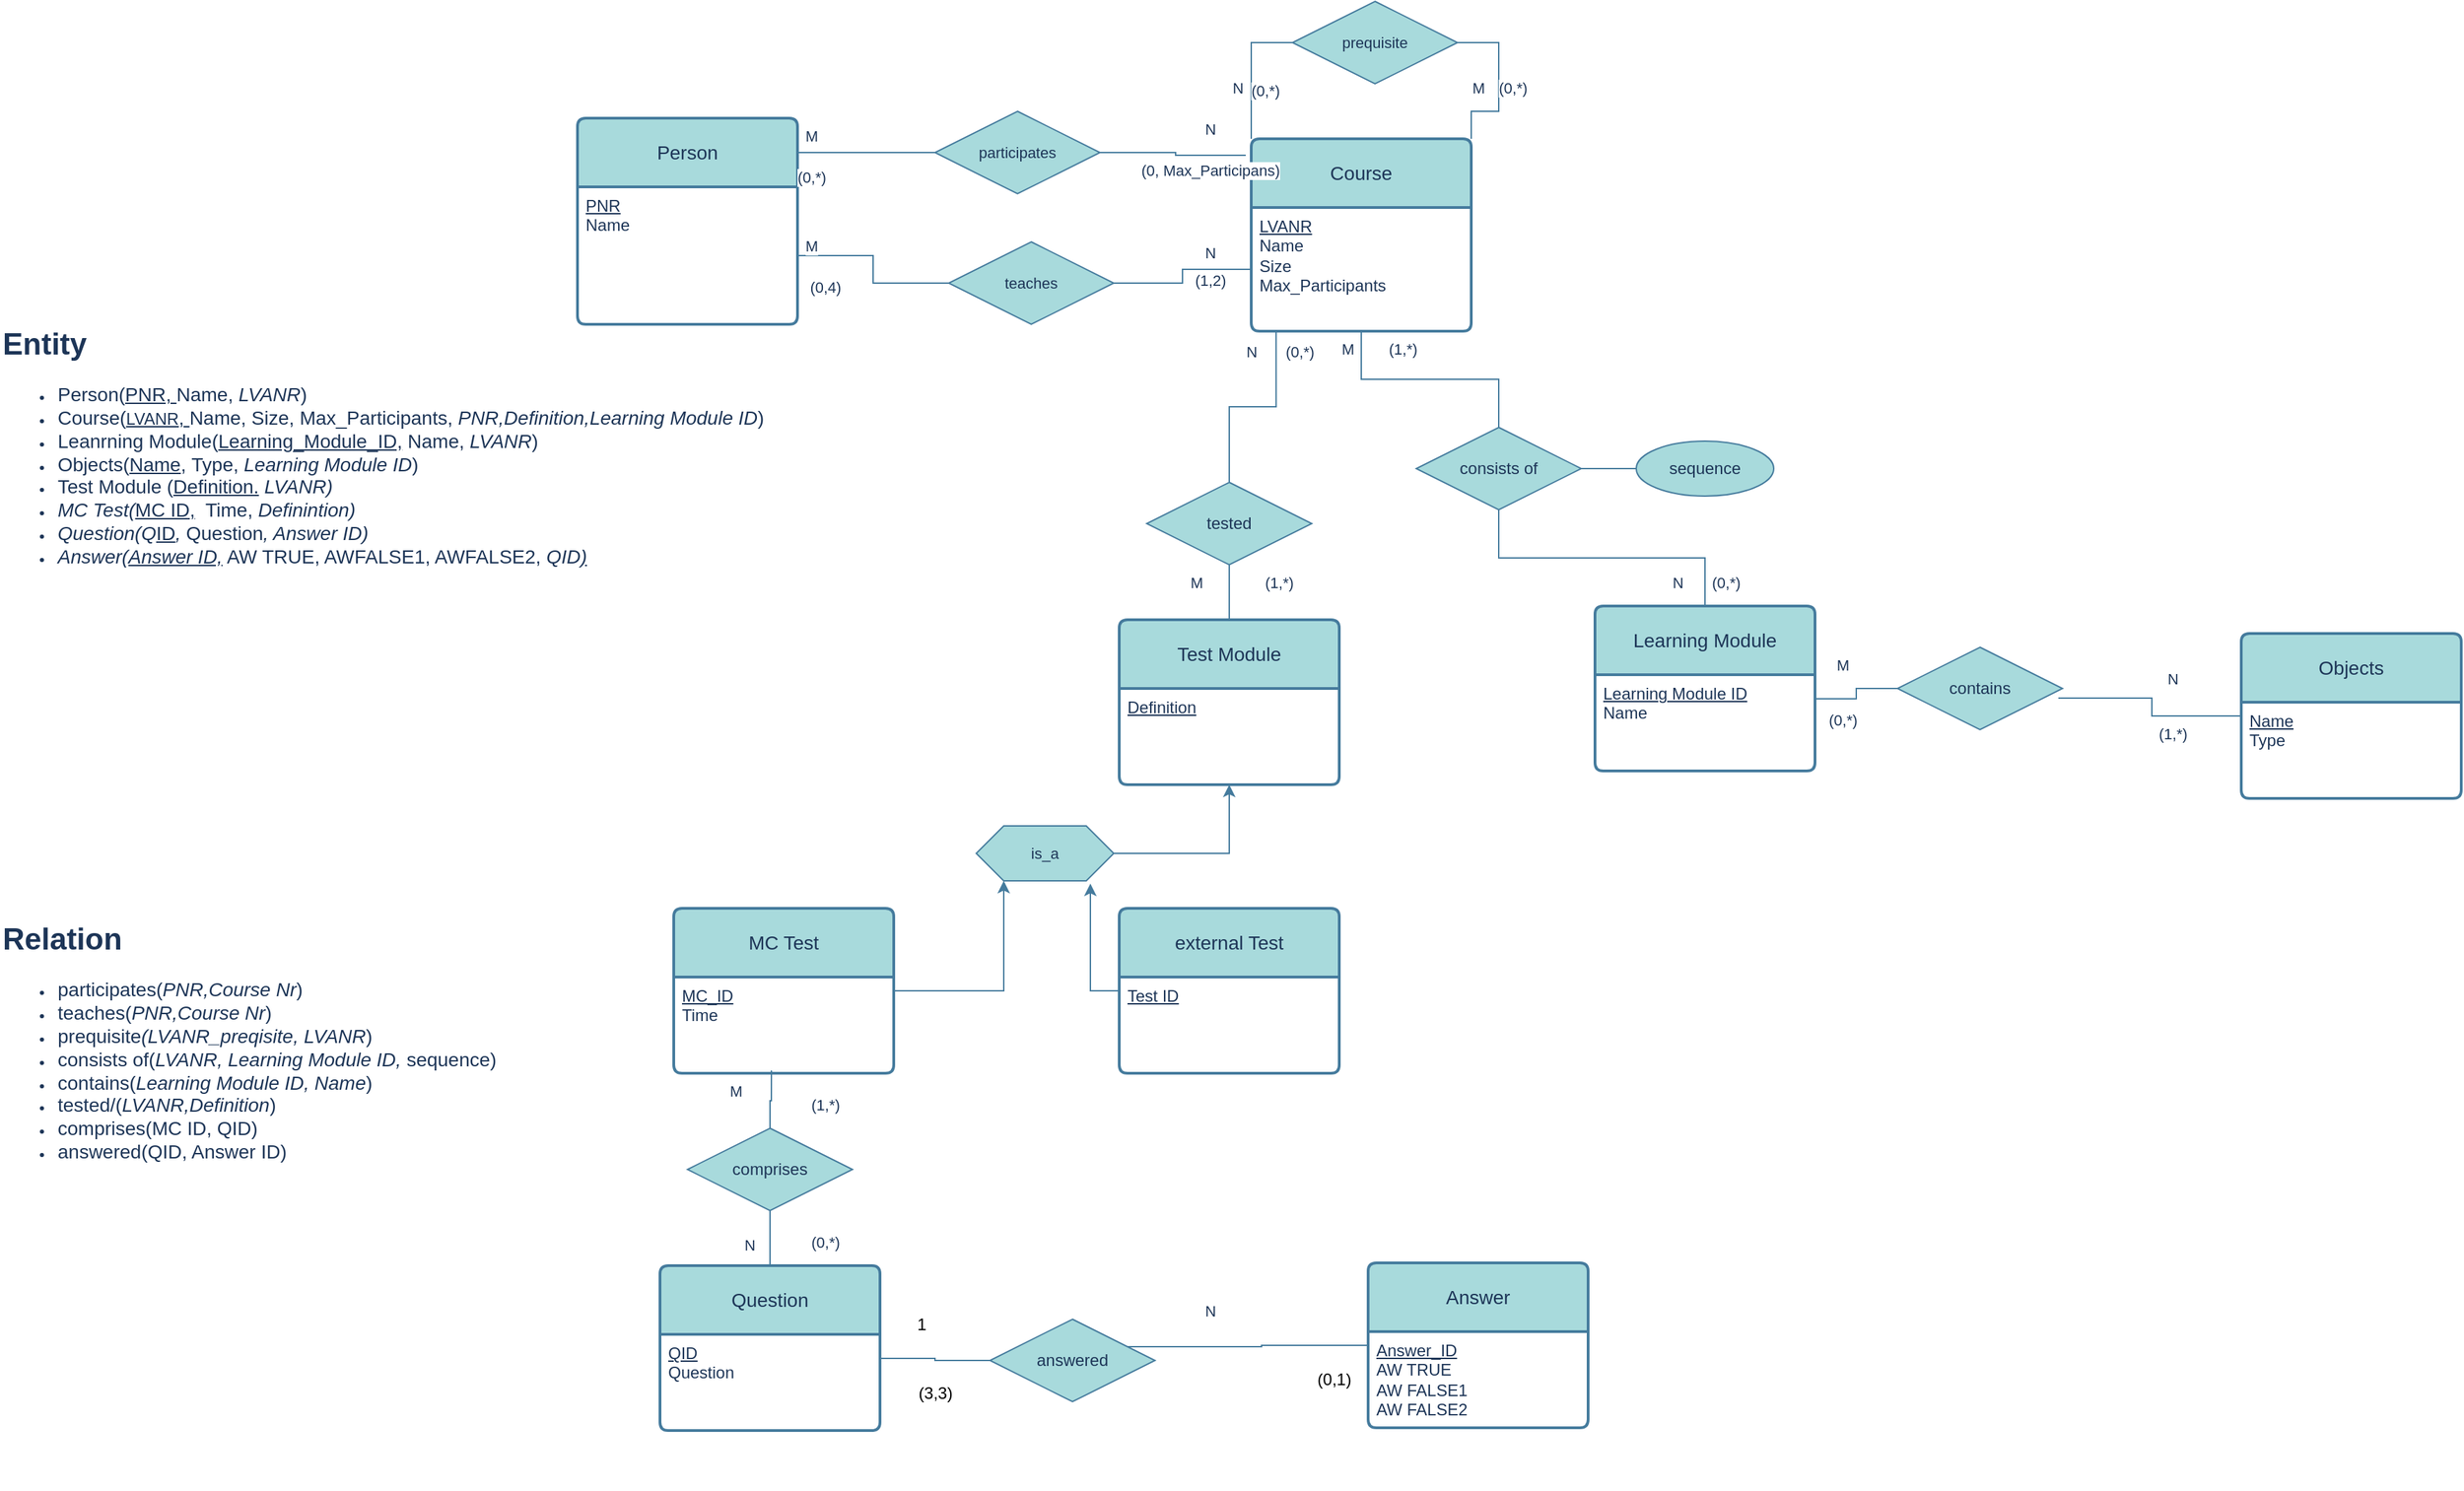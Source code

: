 <mxfile version="26.2.2">
  <diagram name="Seite-1" id="Ym3PqY9C-uvmVgFrBCGF">
    <mxGraphModel dx="1855" dy="643" grid="1" gridSize="10" guides="1" tooltips="1" connect="1" arrows="1" fold="1" page="1" pageScale="1" pageWidth="827" pageHeight="1169" math="0" shadow="0">
      <root>
        <mxCell id="0" />
        <mxCell id="1" parent="0" />
        <mxCell id="pLngcvN7gk5QqAFXUD4E-10" style="edgeStyle=orthogonalEdgeStyle;rounded=0;orthogonalLoop=1;jettySize=auto;html=1;exitX=0.5;exitY=1;exitDx=0;exitDy=0;strokeColor=#457B9D;fontColor=default;fillColor=#A8DADC;endArrow=none;startFill=0;labelBackgroundColor=none;entryX=0.5;entryY=0;entryDx=0;entryDy=0;" parent="1" source="pLngcvN7gk5QqAFXUD4E-11" target="pLngcvN7gk5QqAFXUD4E-50" edge="1">
          <mxGeometry relative="1" as="geometry">
            <mxPoint x="510" y="570" as="targetPoint" />
          </mxGeometry>
        </mxCell>
        <mxCell id="pLngcvN7gk5QqAFXUD4E-13" style="edgeStyle=orthogonalEdgeStyle;rounded=0;orthogonalLoop=1;jettySize=auto;html=1;entryX=0;entryY=0.5;entryDx=0;entryDy=0;strokeColor=#457B9D;fontColor=default;fillColor=#A8DADC;endArrow=none;startFill=0;labelBackgroundColor=none;exitX=0.975;exitY=0.617;exitDx=0;exitDy=0;exitPerimeter=0;" parent="1" source="pLngcvN7gk5QqAFXUD4E-15" target="pLngcvN7gk5QqAFXUD4E-57" edge="1">
          <mxGeometry relative="1" as="geometry">
            <mxPoint x="560" y="590" as="sourcePoint" />
            <mxPoint x="720" y="670" as="targetPoint" />
          </mxGeometry>
        </mxCell>
        <mxCell id="pLngcvN7gk5QqAFXUD4E-49" style="edgeStyle=orthogonalEdgeStyle;shape=connector;rounded=0;orthogonalLoop=1;jettySize=auto;html=1;entryX=0.5;entryY=1;entryDx=0;entryDy=0;strokeColor=#457B9D;align=center;verticalAlign=middle;fontFamily=Helvetica;fontSize=11;fontColor=default;labelBackgroundColor=none;startFill=0;endArrow=none;fillColor=#A8DADC;" parent="1" source="pLngcvN7gk5QqAFXUD4E-11" target="pLngcvN7gk5QqAFXUD4E-41" edge="1">
          <mxGeometry relative="1" as="geometry" />
        </mxCell>
        <mxCell id="pLngcvN7gk5QqAFXUD4E-11" value="consists of" style="shape=rhombus;perimeter=rhombusPerimeter;whiteSpace=wrap;html=1;align=center;strokeColor=#457B9D;fontColor=#1D3557;fillColor=#A8DADC;labelBackgroundColor=none;" parent="1" vertex="1">
          <mxGeometry x="550" y="460" width="120" height="60" as="geometry" />
        </mxCell>
        <mxCell id="pLngcvN7gk5QqAFXUD4E-32" value="" style="edgeStyle=orthogonalEdgeStyle;shape=connector;rounded=0;orthogonalLoop=1;jettySize=auto;html=1;entryX=1;entryY=0.5;entryDx=0;entryDy=0;strokeColor=#457B9D;align=center;verticalAlign=middle;fontFamily=Helvetica;fontSize=11;fontColor=default;labelBackgroundColor=none;startFill=0;endArrow=none;fillColor=#A8DADC;exitX=-0.025;exitY=0.086;exitDx=0;exitDy=0;exitPerimeter=0;" parent="1" source="pLngcvN7gk5QqAFXUD4E-40" target="pLngcvN7gk5QqAFXUD4E-31" edge="1">
          <mxGeometry relative="1" as="geometry">
            <mxPoint x="380" y="180" as="sourcePoint" />
            <mxPoint x="-10" y="320" as="targetPoint" />
          </mxGeometry>
        </mxCell>
        <mxCell id="pLngcvN7gk5QqAFXUD4E-31" value="participates" style="shape=rhombus;perimeter=rhombusPerimeter;whiteSpace=wrap;html=1;align=center;strokeColor=#457B9D;fontFamily=Helvetica;fontSize=11;fontColor=#1D3557;labelBackgroundColor=none;fillColor=#A8DADC;" parent="1" vertex="1">
          <mxGeometry x="200" y="230" width="120" height="60" as="geometry" />
        </mxCell>
        <mxCell id="pLngcvN7gk5QqAFXUD4E-37" value="&lt;h1 style=&quot;margin-top: 0px;&quot;&gt;Entity&amp;nbsp;&lt;/h1&gt;&lt;div&gt;&lt;ul&gt;&lt;li&gt;&lt;font style=&quot;font-size: 14px;&quot;&gt;Person(&lt;u&gt;PNR,&amp;nbsp;&lt;/u&gt;Name, &lt;i&gt;LVANR&lt;/i&gt;)&amp;nbsp;&lt;/font&gt;&lt;/li&gt;&lt;li&gt;&lt;font style=&quot;font-size: 14px;&quot;&gt;Course(&lt;u style=&quot;&quot;&gt;&lt;u style=&quot;font-size: 12px;&quot;&gt;LVANR&lt;/u&gt;, &lt;/u&gt;Name, Size, Max_Participants, &lt;i&gt;PNR,Definition,Learning Module ID&lt;/i&gt;)&lt;/font&gt;&lt;/li&gt;&lt;li&gt;&lt;span style=&quot;background-color: transparent; color: light-dark(rgb(29, 53, 87), rgb(176, 196, 226)); font-size: 14px;&quot;&gt;Leanrning Module(&lt;u&gt;Learning_&lt;/u&gt;&lt;/span&gt;&lt;span style=&quot;background-color: transparent; color: light-dark(rgb(29, 53, 87), rgb(176, 196, 226)); font-size: 14px;&quot;&gt;&lt;u&gt;Module_ID,&lt;/u&gt;&lt;/span&gt;&lt;span style=&quot;background-color: transparent; color: light-dark(rgb(29, 53, 87), rgb(176, 196, 226)); font-size: 14px;&quot;&gt;&amp;nbsp;&lt;/span&gt;&lt;span style=&quot;background-color: transparent; color: light-dark(rgb(29, 53, 87), rgb(176, 196, 226)); font-size: 14px;&quot;&gt;Name, &lt;i&gt;LVANR&lt;/i&gt;)&lt;/span&gt;&lt;/li&gt;&lt;li&gt;&lt;span style=&quot;font-size: 14px;&quot;&gt;Objects(&lt;u&gt;Name,&lt;/u&gt;&amp;nbsp;Type, &lt;i&gt;Learning Module ID&lt;/i&gt;)&lt;/span&gt;&lt;/li&gt;&lt;li&gt;&lt;span style=&quot;font-size: 14px;&quot;&gt;Test Module (&lt;u style=&quot;&quot;&gt;Definition.&lt;/u&gt;&amp;nbsp;&lt;i&gt;LVANR)&lt;/i&gt;&lt;/span&gt;&lt;/li&gt;&lt;li&gt;&lt;span style=&quot;font-size: 14px;&quot;&gt;&lt;i&gt;MC Test(&lt;/i&gt;&lt;u&gt;MC ID,&lt;/u&gt;&amp;nbsp; Time,&amp;nbsp;&lt;i style=&quot;&quot;&gt;Definintion)&lt;/i&gt;&lt;/span&gt;&lt;/li&gt;&lt;li&gt;&lt;span style=&quot;font-size: 14px;&quot;&gt;&lt;i style=&quot;&quot;&gt;Question(Q&lt;/i&gt;&lt;u&gt;ID&lt;/u&gt;&lt;i style=&quot;&quot;&gt;, &lt;/i&gt;Question&lt;i style=&quot;&quot;&gt;, Answer ID)&lt;/i&gt;&lt;/span&gt;&lt;/li&gt;&lt;li&gt;&lt;span style=&quot;font-size: 14px;&quot;&gt;&lt;i&gt;Answer(&lt;/i&gt;&lt;u style=&quot;font-style: italic;&quot;&gt;Answer ID,&lt;/u&gt; AW TRUE, AWFALSE1, AWFALSE2, &lt;i&gt;QID&lt;/i&gt;&lt;u style=&quot;font-style: italic;&quot;&gt;)&lt;/u&gt;&lt;/span&gt;&lt;/li&gt;&lt;/ul&gt;&lt;/div&gt;&lt;h1 style=&quot;margin-top: 0px;&quot;&gt;&lt;br&gt;&lt;/h1&gt;&lt;h1 style=&quot;margin-top: 0px;&quot;&gt;&lt;br&gt;&lt;/h1&gt;&lt;h1 style=&quot;margin-top: 0px;&quot;&gt;&lt;br&gt;&lt;/h1&gt;&lt;h1 style=&quot;margin-top: 0px;&quot;&gt;&lt;br&gt;&lt;/h1&gt;&lt;h1 style=&quot;margin-top: 0px;&quot;&gt;&lt;br&gt;&lt;/h1&gt;&lt;h1 style=&quot;margin-top: 0px;&quot;&gt;&lt;br&gt;&lt;/h1&gt;&lt;h1 style=&quot;margin-top: 0px;&quot;&gt;Relation&lt;/h1&gt;&lt;div&gt;&lt;ul&gt;&lt;li&gt;&lt;font style=&quot;font-size: 14px;&quot;&gt;participates(&lt;i&gt;PNR,Course Nr&lt;/i&gt;)&lt;/font&gt;&lt;/li&gt;&lt;li&gt;&lt;font style=&quot;font-size: 14px;&quot;&gt;teaches(&lt;i&gt;PNR,Course Nr&lt;/i&gt;)&lt;/font&gt;&lt;/li&gt;&lt;li&gt;&lt;font style=&quot;font-size: 14px;&quot;&gt;prequisite&lt;i&gt;(LVANR_preqisite, LVANR&lt;/i&gt;)&lt;/font&gt;&lt;/li&gt;&lt;li&gt;&lt;font style=&quot;font-size: 14px;&quot;&gt;consists of(&lt;i&gt;LVANR, Learning Module ID, &lt;/i&gt;sequence)&lt;/font&gt;&lt;/li&gt;&lt;li&gt;&lt;font style=&quot;font-size: 14px;&quot;&gt;contains(&lt;i&gt;Learning Module ID, Name&lt;/i&gt;)&lt;/font&gt;&lt;/li&gt;&lt;li&gt;&lt;font style=&quot;font-size: 14px;&quot;&gt;tested/(&lt;i&gt;LVANR,Definition&lt;/i&gt;)&lt;/font&gt;&lt;/li&gt;&lt;li&gt;&lt;font style=&quot;font-size: 14px;&quot;&gt;comprises(MC ID, QID)&lt;/font&gt;&lt;/li&gt;&lt;li&gt;&lt;font style=&quot;font-size: 14px;&quot;&gt;answered(QID, Answer ID)&lt;/font&gt;&lt;/li&gt;&lt;/ul&gt;&lt;/div&gt;&lt;p&gt;&lt;br&gt;&lt;/p&gt;&lt;p&gt;&lt;br&gt;&lt;/p&gt;&lt;p&gt;&lt;br&gt;&lt;/p&gt;&lt;p&gt;&lt;br&gt;&lt;/p&gt;&lt;p&gt;&lt;br&gt;&lt;/p&gt;&lt;p&gt;&lt;br&gt;&lt;/p&gt;&lt;p&gt;&lt;br&gt;&lt;/p&gt;&lt;p&gt;&lt;br&gt;&lt;/p&gt;&lt;p&gt;&lt;br&gt;&lt;/p&gt;&lt;p&gt;&amp;nbsp;&lt;/p&gt;&lt;p&gt;&lt;br&gt;&lt;/p&gt;" style="text;html=1;whiteSpace=wrap;overflow=hidden;rounded=0;fontFamily=Helvetica;fontSize=11;fontColor=#1D3557;labelBackgroundColor=none;" parent="1" vertex="1">
          <mxGeometry x="-480" y="380" width="570" height="850" as="geometry" />
        </mxCell>
        <mxCell id="pLngcvN7gk5QqAFXUD4E-45" style="edgeStyle=orthogonalEdgeStyle;rounded=0;orthogonalLoop=1;jettySize=auto;html=1;exitX=1;exitY=0;exitDx=0;exitDy=0;entryX=1;entryY=0.5;entryDx=0;entryDy=0;strokeColor=#457B9D;fontColor=default;fillColor=#A8DADC;endArrow=none;startFill=0;labelBackgroundColor=none;" parent="1" source="pLngcvN7gk5QqAFXUD4E-40" target="pLngcvN7gk5QqAFXUD4E-44" edge="1">
          <mxGeometry relative="1" as="geometry">
            <mxPoint x="580" y="190" as="targetPoint" />
          </mxGeometry>
        </mxCell>
        <mxCell id="pLngcvN7gk5QqAFXUD4E-46" style="edgeStyle=orthogonalEdgeStyle;shape=connector;rounded=0;orthogonalLoop=1;jettySize=auto;html=1;exitX=0;exitY=0;exitDx=0;exitDy=0;entryX=0;entryY=0.5;entryDx=0;entryDy=0;strokeColor=#457B9D;align=center;verticalAlign=middle;fontFamily=Helvetica;fontSize=11;fontColor=default;labelBackgroundColor=none;startFill=0;endArrow=none;fillColor=#A8DADC;" parent="1" source="pLngcvN7gk5QqAFXUD4E-40" target="pLngcvN7gk5QqAFXUD4E-44" edge="1">
          <mxGeometry relative="1" as="geometry">
            <mxPoint x="460" y="190" as="targetPoint" />
          </mxGeometry>
        </mxCell>
        <mxCell id="pLngcvN7gk5QqAFXUD4E-40" value="Course" style="swimlane;childLayout=stackLayout;horizontal=1;startSize=50;horizontalStack=0;rounded=1;fontSize=14;fontStyle=0;strokeWidth=2;resizeParent=0;resizeLast=1;shadow=0;dashed=0;align=center;arcSize=4;whiteSpace=wrap;html=1;strokeColor=#457B9D;fontColor=#1D3557;fillColor=#A8DADC;labelBackgroundColor=none;" parent="1" vertex="1">
          <mxGeometry x="430" y="250" width="160" height="140" as="geometry" />
        </mxCell>
        <mxCell id="pLngcvN7gk5QqAFXUD4E-41" value="&lt;div&gt;&lt;u&gt;LVANR&lt;/u&gt;&lt;/div&gt;&lt;div&gt;Name&lt;/div&gt;&lt;div&gt;Size&lt;/div&gt;&lt;div&gt;Max_Participants&lt;/div&gt;&lt;div&gt;&lt;u&gt;&lt;br&gt;&lt;/u&gt;&lt;/div&gt;" style="align=left;strokeColor=none;fillColor=none;spacingLeft=4;spacingRight=4;fontSize=12;verticalAlign=top;resizable=0;rotatable=0;part=1;html=1;whiteSpace=wrap;fontColor=#1D3557;labelBackgroundColor=none;" parent="pLngcvN7gk5QqAFXUD4E-40" vertex="1">
          <mxGeometry y="50" width="160" height="90" as="geometry" />
        </mxCell>
        <mxCell id="pLngcvN7gk5QqAFXUD4E-44" value="prequisite" style="shape=rhombus;perimeter=rhombusPerimeter;whiteSpace=wrap;html=1;align=center;strokeColor=#457B9D;fontFamily=Helvetica;fontSize=11;fontColor=#1D3557;labelBackgroundColor=none;fillColor=#A8DADC;" parent="1" vertex="1">
          <mxGeometry x="460" y="150" width="120" height="60" as="geometry" />
        </mxCell>
        <mxCell id="pLngcvN7gk5QqAFXUD4E-50" value="Learning Module" style="swimlane;childLayout=stackLayout;horizontal=1;startSize=50;horizontalStack=0;rounded=1;fontSize=14;fontStyle=0;strokeWidth=2;resizeParent=0;resizeLast=1;shadow=0;dashed=0;align=center;arcSize=4;whiteSpace=wrap;html=1;strokeColor=#457B9D;fontColor=#1D3557;fillColor=#A8DADC;labelBackgroundColor=none;" parent="1" vertex="1">
          <mxGeometry x="680" y="590" width="160" height="120" as="geometry" />
        </mxCell>
        <mxCell id="pLngcvN7gk5QqAFXUD4E-51" value="&lt;div&gt;&lt;u&gt;Learning Module ID&lt;/u&gt;&lt;/div&gt;&lt;div&gt;Name&lt;/div&gt;" style="align=left;strokeColor=none;fillColor=none;spacingLeft=4;spacingRight=4;fontSize=12;verticalAlign=top;resizable=0;rotatable=0;part=1;html=1;whiteSpace=wrap;fontColor=#1D3557;labelBackgroundColor=none;" parent="pLngcvN7gk5QqAFXUD4E-50" vertex="1">
          <mxGeometry y="50" width="160" height="70" as="geometry" />
        </mxCell>
        <mxCell id="pLngcvN7gk5QqAFXUD4E-57" value="Objects" style="swimlane;childLayout=stackLayout;horizontal=1;startSize=50;horizontalStack=0;rounded=1;fontSize=14;fontStyle=0;strokeWidth=2;resizeParent=0;resizeLast=1;shadow=0;dashed=0;align=center;arcSize=4;whiteSpace=wrap;html=1;strokeColor=#457B9D;fontColor=#1D3557;fillColor=#A8DADC;labelBackgroundColor=none;" parent="1" vertex="1">
          <mxGeometry x="1150" y="610" width="160" height="120" as="geometry" />
        </mxCell>
        <mxCell id="pLngcvN7gk5QqAFXUD4E-58" value="&lt;u&gt;Name&lt;/u&gt;&lt;div&gt;Type&lt;/div&gt;" style="align=left;strokeColor=none;fillColor=none;spacingLeft=4;spacingRight=4;fontSize=12;verticalAlign=top;resizable=0;rotatable=0;part=1;html=1;whiteSpace=wrap;fontColor=#1D3557;labelBackgroundColor=none;" parent="pLngcvN7gk5QqAFXUD4E-57" vertex="1">
          <mxGeometry y="50" width="160" height="70" as="geometry" />
        </mxCell>
        <mxCell id="pLngcvN7gk5QqAFXUD4E-59" value="Person" style="swimlane;childLayout=stackLayout;horizontal=1;startSize=50;horizontalStack=0;rounded=1;fontSize=14;fontStyle=0;strokeWidth=2;resizeParent=0;resizeLast=1;shadow=0;dashed=0;align=center;arcSize=4;whiteSpace=wrap;html=1;strokeColor=#457B9D;fontColor=#1D3557;fillColor=#A8DADC;labelBackgroundColor=none;" parent="1" vertex="1">
          <mxGeometry x="-60" y="235" width="160" height="150" as="geometry" />
        </mxCell>
        <mxCell id="pLngcvN7gk5QqAFXUD4E-60" value="&lt;div&gt;&lt;u&gt;PNR&lt;/u&gt;&lt;/div&gt;&lt;div&gt;Name&lt;/div&gt;&lt;div&gt;&lt;br&gt;&lt;/div&gt;" style="align=left;strokeColor=none;fillColor=none;spacingLeft=4;spacingRight=4;fontSize=12;verticalAlign=top;resizable=0;rotatable=0;part=1;html=1;whiteSpace=wrap;fontColor=#1D3557;labelBackgroundColor=none;" parent="pLngcvN7gk5QqAFXUD4E-59" vertex="1">
          <mxGeometry y="50" width="160" height="100" as="geometry" />
        </mxCell>
        <mxCell id="pLngcvN7gk5QqAFXUD4E-61" value="Test Module" style="swimlane;childLayout=stackLayout;horizontal=1;startSize=50;horizontalStack=0;rounded=1;fontSize=14;fontStyle=0;strokeWidth=2;resizeParent=0;resizeLast=1;shadow=0;dashed=0;align=center;arcSize=4;whiteSpace=wrap;html=1;strokeColor=#457B9D;fontColor=#1D3557;fillColor=#A8DADC;labelBackgroundColor=none;" parent="1" vertex="1">
          <mxGeometry x="334" y="600" width="160" height="120" as="geometry" />
        </mxCell>
        <mxCell id="pLngcvN7gk5QqAFXUD4E-62" value="&lt;u&gt;Definition&lt;/u&gt;&lt;div&gt;&lt;u&gt;&lt;br&gt;&lt;/u&gt;&lt;/div&gt;" style="align=left;strokeColor=none;fillColor=none;spacingLeft=4;spacingRight=4;fontSize=12;verticalAlign=top;resizable=0;rotatable=0;part=1;html=1;whiteSpace=wrap;fontColor=#1D3557;labelBackgroundColor=none;" parent="pLngcvN7gk5QqAFXUD4E-61" vertex="1">
          <mxGeometry y="50" width="160" height="70" as="geometry" />
        </mxCell>
        <mxCell id="pLngcvN7gk5QqAFXUD4E-65" value="" style="edgeStyle=orthogonalEdgeStyle;shape=connector;rounded=0;orthogonalLoop=1;jettySize=auto;html=1;exitX=0.113;exitY=0.989;exitDx=0;exitDy=0;entryX=0.5;entryY=0;entryDx=0;entryDy=0;strokeColor=#457B9D;align=center;verticalAlign=middle;fontFamily=Helvetica;fontSize=11;fontColor=default;labelBackgroundColor=none;startFill=0;endArrow=none;fillColor=#A8DADC;exitPerimeter=0;" parent="1" source="pLngcvN7gk5QqAFXUD4E-41" target="pLngcvN7gk5QqAFXUD4E-64" edge="1">
          <mxGeometry relative="1" as="geometry">
            <mxPoint x="470" y="390" as="sourcePoint" />
            <mxPoint x="414" y="590" as="targetPoint" />
          </mxGeometry>
        </mxCell>
        <mxCell id="lkilGb8h1XhWtgKXXiLa-61" style="edgeStyle=orthogonalEdgeStyle;shape=connector;rounded=0;orthogonalLoop=1;jettySize=auto;html=1;exitX=0.5;exitY=1;exitDx=0;exitDy=0;entryX=0.5;entryY=0;entryDx=0;entryDy=0;strokeColor=#457B9D;align=center;verticalAlign=middle;fontFamily=Helvetica;fontSize=11;fontColor=#1D3557;labelBackgroundColor=default;startFill=0;endArrow=none;fillColor=#A8DADC;" parent="1" source="pLngcvN7gk5QqAFXUD4E-64" target="pLngcvN7gk5QqAFXUD4E-61" edge="1">
          <mxGeometry relative="1" as="geometry" />
        </mxCell>
        <mxCell id="pLngcvN7gk5QqAFXUD4E-64" value="tested" style="shape=rhombus;perimeter=rhombusPerimeter;whiteSpace=wrap;html=1;align=center;strokeColor=#457B9D;fontColor=#1D3557;fillColor=#A8DADC;labelBackgroundColor=none;" parent="1" vertex="1">
          <mxGeometry x="354" y="500" width="120" height="60" as="geometry" />
        </mxCell>
        <mxCell id="pLngcvN7gk5QqAFXUD4E-66" value="MC Test" style="swimlane;childLayout=stackLayout;horizontal=1;startSize=50;horizontalStack=0;rounded=1;fontSize=14;fontStyle=0;strokeWidth=2;resizeParent=0;resizeLast=1;shadow=0;dashed=0;align=center;arcSize=4;whiteSpace=wrap;html=1;strokeColor=#457B9D;fontColor=#1D3557;fillColor=#A8DADC;labelBackgroundColor=none;" parent="1" vertex="1">
          <mxGeometry x="10" y="810" width="160" height="120" as="geometry" />
        </mxCell>
        <mxCell id="pLngcvN7gk5QqAFXUD4E-67" value="&lt;div&gt;&lt;u&gt;MC_ID&lt;/u&gt;&lt;/div&gt;&lt;div&gt;Time&lt;/div&gt;" style="align=left;strokeColor=none;fillColor=none;spacingLeft=4;spacingRight=4;fontSize=12;verticalAlign=top;resizable=0;rotatable=0;part=1;html=1;whiteSpace=wrap;fontColor=#1D3557;labelBackgroundColor=none;" parent="pLngcvN7gk5QqAFXUD4E-66" vertex="1">
          <mxGeometry y="50" width="160" height="70" as="geometry" />
        </mxCell>
        <mxCell id="pLngcvN7gk5QqAFXUD4E-73" style="edgeStyle=orthogonalEdgeStyle;shape=connector;rounded=0;orthogonalLoop=1;jettySize=auto;html=1;entryX=0.83;entryY=1.05;entryDx=0;entryDy=0;strokeColor=#457B9D;align=center;verticalAlign=middle;fontFamily=Helvetica;fontSize=11;fontColor=default;labelBackgroundColor=none;startFill=0;endArrow=classic;fillColor=#A8DADC;endFill=1;entryPerimeter=0;exitX=0;exitY=0.5;exitDx=0;exitDy=0;" parent="1" source="pLngcvN7gk5QqAFXUD4E-68" target="pLngcvN7gk5QqAFXUD4E-72" edge="1">
          <mxGeometry relative="1" as="geometry">
            <mxPoint x="445" y="1115" as="targetPoint" />
          </mxGeometry>
        </mxCell>
        <mxCell id="pLngcvN7gk5QqAFXUD4E-68" value="external Test" style="swimlane;childLayout=stackLayout;horizontal=1;startSize=50;horizontalStack=0;rounded=1;fontSize=14;fontStyle=0;strokeWidth=2;resizeParent=0;resizeLast=1;shadow=0;dashed=0;align=center;arcSize=4;whiteSpace=wrap;html=1;strokeColor=#457B9D;fontColor=#1D3557;fillColor=#A8DADC;labelBackgroundColor=none;" parent="1" vertex="1">
          <mxGeometry x="334" y="810" width="160" height="120" as="geometry" />
        </mxCell>
        <mxCell id="pLngcvN7gk5QqAFXUD4E-69" value="&lt;div&gt;&lt;u&gt;Test ID&lt;/u&gt;&lt;/div&gt;" style="align=left;strokeColor=none;fillColor=none;spacingLeft=4;spacingRight=4;fontSize=12;verticalAlign=top;resizable=0;rotatable=0;part=1;html=1;whiteSpace=wrap;fontColor=#1D3557;labelBackgroundColor=none;" parent="pLngcvN7gk5QqAFXUD4E-68" vertex="1">
          <mxGeometry y="50" width="160" height="70" as="geometry" />
        </mxCell>
        <mxCell id="pLngcvN7gk5QqAFXUD4E-71" value="" style="edgeStyle=orthogonalEdgeStyle;shape=connector;rounded=0;orthogonalLoop=1;jettySize=auto;html=1;entryX=0.2;entryY=1;entryDx=0;entryDy=0;strokeColor=#457B9D;align=center;verticalAlign=middle;fontFamily=Helvetica;fontSize=11;fontColor=default;labelBackgroundColor=none;startFill=0;endArrow=classic;fillColor=#A8DADC;entryPerimeter=0;endFill=1;" parent="1" source="pLngcvN7gk5QqAFXUD4E-66" target="pLngcvN7gk5QqAFXUD4E-72" edge="1">
          <mxGeometry relative="1" as="geometry">
            <mxPoint x="300" y="1150" as="sourcePoint" />
            <mxPoint x="425.56" y="1116.12" as="targetPoint" />
          </mxGeometry>
        </mxCell>
        <mxCell id="lkilGb8h1XhWtgKXXiLa-6" value="" style="edgeStyle=orthogonalEdgeStyle;shape=connector;rounded=0;orthogonalLoop=1;jettySize=auto;html=1;strokeColor=#457B9D;align=center;verticalAlign=middle;fontFamily=Helvetica;fontSize=11;fontColor=#1D3557;labelBackgroundColor=default;startFill=0;endArrow=classic;fillColor=#A8DADC;endFill=1;entryX=0.5;entryY=1;entryDx=0;entryDy=0;" parent="1" source="pLngcvN7gk5QqAFXUD4E-72" target="pLngcvN7gk5QqAFXUD4E-62" edge="1">
          <mxGeometry relative="1" as="geometry">
            <mxPoint x="334" y="887.5" as="targetPoint" />
          </mxGeometry>
        </mxCell>
        <mxCell id="pLngcvN7gk5QqAFXUD4E-72" value="is_a" style="shape=hexagon;perimeter=hexagonPerimeter2;whiteSpace=wrap;html=1;fixedSize=1;strokeColor=#457B9D;fontFamily=Helvetica;fontSize=11;fontColor=#1D3557;labelBackgroundColor=none;fillColor=#A8DADC;" parent="1" vertex="1">
          <mxGeometry x="230" y="750" width="100" height="40" as="geometry" />
        </mxCell>
        <mxCell id="lkilGb8h1XhWtgKXXiLa-2" style="edgeStyle=orthogonalEdgeStyle;rounded=0;orthogonalLoop=1;jettySize=auto;html=1;entryX=1;entryY=0.5;entryDx=0;entryDy=0;endArrow=none;startFill=0;labelBackgroundColor=none;strokeColor=#457B9D;fontColor=default;" parent="1" source="lkilGb8h1XhWtgKXXiLa-1" target="pLngcvN7gk5QqAFXUD4E-11" edge="1">
          <mxGeometry relative="1" as="geometry" />
        </mxCell>
        <mxCell id="lkilGb8h1XhWtgKXXiLa-1" value="sequence" style="ellipse;whiteSpace=wrap;html=1;align=center;labelBackgroundColor=none;fillColor=#A8DADC;strokeColor=#457B9D;fontColor=#1D3557;" parent="1" vertex="1">
          <mxGeometry x="710" y="470" width="100" height="40" as="geometry" />
        </mxCell>
        <mxCell id="lkilGb8h1XhWtgKXXiLa-3" value="" style="edgeStyle=orthogonalEdgeStyle;rounded=0;orthogonalLoop=1;jettySize=auto;html=1;entryX=0;entryY=0.5;entryDx=0;entryDy=0;strokeColor=#457B9D;fontColor=default;fillColor=#A8DADC;endArrow=none;startFill=0;labelBackgroundColor=none;exitX=1;exitY=0.25;exitDx=0;exitDy=0;" parent="1" source="pLngcvN7gk5QqAFXUD4E-51" target="pLngcvN7gk5QqAFXUD4E-15" edge="1">
          <mxGeometry relative="1" as="geometry">
            <mxPoint x="840" y="658" as="sourcePoint" />
            <mxPoint x="1070" y="650" as="targetPoint" />
          </mxGeometry>
        </mxCell>
        <mxCell id="pLngcvN7gk5QqAFXUD4E-15" value="contains" style="shape=rhombus;perimeter=rhombusPerimeter;whiteSpace=wrap;html=1;align=center;strokeColor=#457B9D;fontColor=#1D3557;fillColor=#A8DADC;labelBackgroundColor=none;" parent="1" vertex="1">
          <mxGeometry x="900" y="620" width="120" height="60" as="geometry" />
        </mxCell>
        <mxCell id="lkilGb8h1XhWtgKXXiLa-7" value="Question" style="swimlane;childLayout=stackLayout;horizontal=1;startSize=50;horizontalStack=0;rounded=1;fontSize=14;fontStyle=0;strokeWidth=2;resizeParent=0;resizeLast=1;shadow=0;dashed=0;align=center;arcSize=4;whiteSpace=wrap;html=1;strokeColor=#457B9D;fontColor=#1D3557;fillColor=#A8DADC;labelBackgroundColor=none;" parent="1" vertex="1">
          <mxGeometry y="1070" width="160" height="120" as="geometry" />
        </mxCell>
        <mxCell id="lkilGb8h1XhWtgKXXiLa-8" value="&lt;div&gt;&lt;span style=&quot;background-color: transparent; color: light-dark(rgb(29, 53, 87), rgb(176, 196, 226));&quot;&gt;&lt;u&gt;QID&lt;/u&gt;&lt;/span&gt;&lt;/div&gt;&lt;div&gt;&lt;span style=&quot;background-color: transparent; color: light-dark(rgb(29, 53, 87), rgb(176, 196, 226));&quot;&gt;Question&lt;/span&gt;&lt;/div&gt;" style="align=left;strokeColor=none;fillColor=none;spacingLeft=4;spacingRight=4;fontSize=12;verticalAlign=top;resizable=0;rotatable=0;part=1;html=1;whiteSpace=wrap;fontColor=#1D3557;labelBackgroundColor=none;" parent="lkilGb8h1XhWtgKXXiLa-7" vertex="1">
          <mxGeometry y="50" width="160" height="70" as="geometry" />
        </mxCell>
        <mxCell id="lkilGb8h1XhWtgKXXiLa-27" value="" style="edgeStyle=orthogonalEdgeStyle;shape=connector;rounded=0;orthogonalLoop=1;jettySize=auto;html=1;strokeColor=#457B9D;align=center;verticalAlign=middle;fontFamily=Helvetica;fontSize=11;fontColor=#1D3557;labelBackgroundColor=default;startFill=0;endArrow=none;fillColor=#A8DADC;" parent="1" source="lkilGb8h1XhWtgKXXiLa-26" target="pLngcvN7gk5QqAFXUD4E-41" edge="1">
          <mxGeometry relative="1" as="geometry" />
        </mxCell>
        <mxCell id="lkilGb8h1XhWtgKXXiLa-35" style="edgeStyle=orthogonalEdgeStyle;shape=connector;rounded=0;orthogonalLoop=1;jettySize=auto;html=1;exitX=0;exitY=0.5;exitDx=0;exitDy=0;entryX=1;entryY=0.5;entryDx=0;entryDy=0;strokeColor=#457B9D;align=center;verticalAlign=middle;fontFamily=Helvetica;fontSize=11;fontColor=#1D3557;labelBackgroundColor=default;startFill=0;endArrow=none;fillColor=#A8DADC;" parent="1" source="lkilGb8h1XhWtgKXXiLa-26" target="pLngcvN7gk5QqAFXUD4E-60" edge="1">
          <mxGeometry relative="1" as="geometry">
            <mxPoint x="120" y="405" as="targetPoint" />
          </mxGeometry>
        </mxCell>
        <mxCell id="lkilGb8h1XhWtgKXXiLa-26" value="teaches" style="shape=rhombus;perimeter=rhombusPerimeter;whiteSpace=wrap;html=1;align=center;strokeColor=#457B9D;fontFamily=Helvetica;fontSize=11;fontColor=#1D3557;labelBackgroundColor=none;fillColor=#A8DADC;" parent="1" vertex="1">
          <mxGeometry x="210" y="325" width="120" height="60" as="geometry" />
        </mxCell>
        <mxCell id="lkilGb8h1XhWtgKXXiLa-30" value="" style="edgeStyle=orthogonalEdgeStyle;shape=connector;rounded=0;orthogonalLoop=1;jettySize=auto;html=1;exitX=0;exitY=0.5;exitDx=0;exitDy=0;entryX=1;entryY=0;entryDx=0;entryDy=0;strokeColor=#457B9D;align=center;verticalAlign=middle;fontFamily=Helvetica;fontSize=11;fontColor=default;labelBackgroundColor=none;startFill=0;endArrow=none;fillColor=#A8DADC;" parent="1" source="pLngcvN7gk5QqAFXUD4E-31" target="pLngcvN7gk5QqAFXUD4E-60" edge="1">
          <mxGeometry relative="1" as="geometry">
            <mxPoint x="110" y="157.5" as="targetPoint" />
            <mxPoint x="210" y="260" as="sourcePoint" />
          </mxGeometry>
        </mxCell>
        <mxCell id="lkilGb8h1XhWtgKXXiLa-36" style="edgeStyle=orthogonalEdgeStyle;shape=connector;rounded=0;orthogonalLoop=1;jettySize=auto;html=1;entryX=0.444;entryY=0.971;entryDx=0;entryDy=0;entryPerimeter=0;strokeColor=#457B9D;align=center;verticalAlign=middle;fontFamily=Helvetica;fontSize=11;fontColor=#1D3557;labelBackgroundColor=default;startFill=0;endArrow=none;fillColor=#A8DADC;" parent="1" source="lkilGb8h1XhWtgKXXiLa-37" target="pLngcvN7gk5QqAFXUD4E-67" edge="1">
          <mxGeometry relative="1" as="geometry" />
        </mxCell>
        <mxCell id="lkilGb8h1XhWtgKXXiLa-38" value="" style="edgeStyle=orthogonalEdgeStyle;shape=connector;rounded=0;orthogonalLoop=1;jettySize=auto;html=1;entryX=0.5;entryY=1;entryDx=0;entryDy=0;strokeColor=#457B9D;align=center;verticalAlign=middle;fontFamily=Helvetica;fontSize=11;fontColor=#1D3557;labelBackgroundColor=default;startFill=0;endArrow=none;fillColor=#A8DADC;" parent="1" source="lkilGb8h1XhWtgKXXiLa-7" target="lkilGb8h1XhWtgKXXiLa-37" edge="1">
          <mxGeometry relative="1" as="geometry">
            <mxPoint x="80" y="1070" as="sourcePoint" />
            <mxPoint x="81" y="928" as="targetPoint" />
          </mxGeometry>
        </mxCell>
        <mxCell id="lkilGb8h1XhWtgKXXiLa-37" value="comprises" style="shape=rhombus;perimeter=rhombusPerimeter;whiteSpace=wrap;html=1;align=center;strokeColor=#457B9D;fontColor=#1D3557;fillColor=#A8DADC;labelBackgroundColor=none;" parent="1" vertex="1">
          <mxGeometry x="20" y="970" width="120" height="60" as="geometry" />
        </mxCell>
        <mxCell id="lkilGb8h1XhWtgKXXiLa-39" value="N" style="text;html=1;align=center;verticalAlign=middle;resizable=0;points=[];autosize=1;strokeColor=none;fillColor=none;fontFamily=Helvetica;fontSize=11;fontColor=#1D3557;labelBackgroundColor=default;" parent="1" vertex="1">
          <mxGeometry x="385" y="228" width="30" height="30" as="geometry" />
        </mxCell>
        <mxCell id="lkilGb8h1XhWtgKXXiLa-40" value="M" style="text;html=1;align=center;verticalAlign=middle;resizable=0;points=[];autosize=1;strokeColor=none;fillColor=none;fontFamily=Helvetica;fontSize=11;fontColor=#1D3557;labelBackgroundColor=default;" parent="1" vertex="1">
          <mxGeometry x="95" y="233" width="30" height="30" as="geometry" />
        </mxCell>
        <mxCell id="lkilGb8h1XhWtgKXXiLa-41" value="(0,*)" style="text;html=1;align=center;verticalAlign=middle;resizable=0;points=[];autosize=1;strokeColor=none;fillColor=none;fontFamily=Helvetica;fontSize=11;fontColor=#1D3557;labelBackgroundColor=default;" parent="1" vertex="1">
          <mxGeometry x="90" y="263" width="40" height="30" as="geometry" />
        </mxCell>
        <mxCell id="lkilGb8h1XhWtgKXXiLa-42" value="(0, Max_Participans)" style="text;html=1;align=center;verticalAlign=middle;resizable=0;points=[];autosize=1;strokeColor=none;fillColor=none;fontFamily=Helvetica;fontSize=11;fontColor=#1D3557;labelBackgroundColor=default;" parent="1" vertex="1">
          <mxGeometry x="340" y="258" width="120" height="30" as="geometry" />
        </mxCell>
        <mxCell id="lkilGb8h1XhWtgKXXiLa-43" value="N" style="text;html=1;align=center;verticalAlign=middle;resizable=0;points=[];autosize=1;strokeColor=none;fillColor=none;fontFamily=Helvetica;fontSize=11;fontColor=#1D3557;labelBackgroundColor=default;" parent="1" vertex="1">
          <mxGeometry x="385" y="318" width="30" height="30" as="geometry" />
        </mxCell>
        <mxCell id="lkilGb8h1XhWtgKXXiLa-44" value="M" style="text;html=1;align=center;verticalAlign=middle;resizable=0;points=[];autosize=1;strokeColor=none;fillColor=none;fontFamily=Helvetica;fontSize=11;fontColor=#1D3557;labelBackgroundColor=default;" parent="1" vertex="1">
          <mxGeometry x="95" y="313" width="30" height="30" as="geometry" />
        </mxCell>
        <mxCell id="lkilGb8h1XhWtgKXXiLa-45" value="(0,4)" style="text;html=1;align=center;verticalAlign=middle;resizable=0;points=[];autosize=1;strokeColor=none;fillColor=none;fontFamily=Helvetica;fontSize=11;fontColor=#1D3557;labelBackgroundColor=default;" parent="1" vertex="1">
          <mxGeometry x="95" y="343" width="50" height="30" as="geometry" />
        </mxCell>
        <mxCell id="lkilGb8h1XhWtgKXXiLa-46" value="(1,2)" style="text;html=1;align=center;verticalAlign=middle;resizable=0;points=[];autosize=1;strokeColor=none;fillColor=none;fontFamily=Helvetica;fontSize=11;fontColor=#1D3557;labelBackgroundColor=default;" parent="1" vertex="1">
          <mxGeometry x="375" y="338" width="50" height="30" as="geometry" />
        </mxCell>
        <mxCell id="lkilGb8h1XhWtgKXXiLa-47" value="N" style="text;html=1;align=center;verticalAlign=middle;resizable=0;points=[];autosize=1;strokeColor=none;fillColor=none;fontFamily=Helvetica;fontSize=11;fontColor=#1D3557;labelBackgroundColor=default;" parent="1" vertex="1">
          <mxGeometry x="405" y="198" width="30" height="30" as="geometry" />
        </mxCell>
        <mxCell id="lkilGb8h1XhWtgKXXiLa-48" value="M" style="text;html=1;align=center;verticalAlign=middle;resizable=0;points=[];autosize=1;strokeColor=none;fillColor=none;fontFamily=Helvetica;fontSize=11;fontColor=#1D3557;labelBackgroundColor=default;" parent="1" vertex="1">
          <mxGeometry x="580" y="198" width="30" height="30" as="geometry" />
        </mxCell>
        <mxCell id="lkilGb8h1XhWtgKXXiLa-49" value="(0,*)" style="text;html=1;align=center;verticalAlign=middle;resizable=0;points=[];autosize=1;strokeColor=none;fillColor=none;fontFamily=Helvetica;fontSize=11;fontColor=#1D3557;labelBackgroundColor=default;" parent="1" vertex="1">
          <mxGeometry x="420" y="200" width="40" height="30" as="geometry" />
        </mxCell>
        <mxCell id="lkilGb8h1XhWtgKXXiLa-50" value="(0,*)" style="text;html=1;align=center;verticalAlign=middle;resizable=0;points=[];autosize=1;strokeColor=none;fillColor=none;fontFamily=Helvetica;fontSize=11;fontColor=#1D3557;labelBackgroundColor=default;" parent="1" vertex="1">
          <mxGeometry x="600" y="198" width="40" height="30" as="geometry" />
        </mxCell>
        <mxCell id="lkilGb8h1XhWtgKXXiLa-51" value="N" style="text;html=1;align=center;verticalAlign=middle;resizable=0;points=[];autosize=1;strokeColor=none;fillColor=none;fontFamily=Helvetica;fontSize=11;fontColor=#1D3557;labelBackgroundColor=default;" parent="1" vertex="1">
          <mxGeometry x="725" y="558" width="30" height="30" as="geometry" />
        </mxCell>
        <mxCell id="lkilGb8h1XhWtgKXXiLa-52" value="M" style="text;html=1;align=center;verticalAlign=middle;resizable=0;points=[];autosize=1;strokeColor=none;fillColor=none;fontFamily=Helvetica;fontSize=11;fontColor=#1D3557;labelBackgroundColor=default;" parent="1" vertex="1">
          <mxGeometry x="485" y="388" width="30" height="30" as="geometry" />
        </mxCell>
        <mxCell id="lkilGb8h1XhWtgKXXiLa-53" value="(1,*)" style="text;html=1;align=center;verticalAlign=middle;resizable=0;points=[];autosize=1;strokeColor=none;fillColor=none;fontFamily=Helvetica;fontSize=11;fontColor=#1D3557;labelBackgroundColor=default;" parent="1" vertex="1">
          <mxGeometry x="520" y="388" width="40" height="30" as="geometry" />
        </mxCell>
        <mxCell id="lkilGb8h1XhWtgKXXiLa-55" value="(0,*)" style="text;html=1;align=center;verticalAlign=middle;resizable=0;points=[];autosize=1;strokeColor=none;fillColor=none;fontFamily=Helvetica;fontSize=11;fontColor=#1D3557;labelBackgroundColor=default;" parent="1" vertex="1">
          <mxGeometry x="755" y="558" width="40" height="30" as="geometry" />
        </mxCell>
        <mxCell id="lkilGb8h1XhWtgKXXiLa-56" value="N" style="text;html=1;align=center;verticalAlign=middle;resizable=0;points=[];autosize=1;strokeColor=none;fillColor=none;fontFamily=Helvetica;fontSize=11;fontColor=#1D3557;labelBackgroundColor=default;" parent="1" vertex="1">
          <mxGeometry x="1085" y="628" width="30" height="30" as="geometry" />
        </mxCell>
        <mxCell id="lkilGb8h1XhWtgKXXiLa-57" value="M" style="text;html=1;align=center;verticalAlign=middle;resizable=0;points=[];autosize=1;strokeColor=none;fillColor=none;fontFamily=Helvetica;fontSize=11;fontColor=#1D3557;labelBackgroundColor=default;" parent="1" vertex="1">
          <mxGeometry x="845" y="618" width="30" height="30" as="geometry" />
        </mxCell>
        <mxCell id="lkilGb8h1XhWtgKXXiLa-58" value="(1,*)" style="text;html=1;align=center;verticalAlign=middle;resizable=0;points=[];autosize=1;strokeColor=none;fillColor=none;fontFamily=Helvetica;fontSize=11;fontColor=#1D3557;labelBackgroundColor=default;" parent="1" vertex="1">
          <mxGeometry x="1080" y="668" width="40" height="30" as="geometry" />
        </mxCell>
        <mxCell id="lkilGb8h1XhWtgKXXiLa-59" value="(0,*)" style="text;html=1;align=center;verticalAlign=middle;resizable=0;points=[];autosize=1;strokeColor=none;fillColor=none;fontFamily=Helvetica;fontSize=11;fontColor=#1D3557;labelBackgroundColor=default;" parent="1" vertex="1">
          <mxGeometry x="840" y="658" width="40" height="30" as="geometry" />
        </mxCell>
        <mxCell id="lkilGb8h1XhWtgKXXiLa-62" value="N" style="text;html=1;align=center;verticalAlign=middle;resizable=0;points=[];autosize=1;strokeColor=none;fillColor=none;fontFamily=Helvetica;fontSize=11;fontColor=#1D3557;labelBackgroundColor=default;" parent="1" vertex="1">
          <mxGeometry x="415" y="390" width="30" height="30" as="geometry" />
        </mxCell>
        <mxCell id="lkilGb8h1XhWtgKXXiLa-66" value="M" style="text;html=1;align=center;verticalAlign=middle;resizable=0;points=[];autosize=1;strokeColor=none;fillColor=none;fontFamily=Helvetica;fontSize=11;fontColor=#1D3557;labelBackgroundColor=default;" parent="1" vertex="1">
          <mxGeometry x="375" y="558" width="30" height="30" as="geometry" />
        </mxCell>
        <mxCell id="lkilGb8h1XhWtgKXXiLa-67" value="(0,*)" style="text;html=1;align=center;verticalAlign=middle;resizable=0;points=[];autosize=1;strokeColor=none;fillColor=none;fontFamily=Helvetica;fontSize=11;fontColor=#1D3557;labelBackgroundColor=default;" parent="1" vertex="1">
          <mxGeometry x="445" y="390" width="40" height="30" as="geometry" />
        </mxCell>
        <mxCell id="lkilGb8h1XhWtgKXXiLa-68" value="(1,*)" style="text;html=1;align=center;verticalAlign=middle;resizable=0;points=[];autosize=1;strokeColor=none;fillColor=none;fontFamily=Helvetica;fontSize=11;fontColor=#1D3557;labelBackgroundColor=default;" parent="1" vertex="1">
          <mxGeometry x="430" y="558" width="40" height="30" as="geometry" />
        </mxCell>
        <mxCell id="lkilGb8h1XhWtgKXXiLa-69" value="Answer" style="swimlane;childLayout=stackLayout;horizontal=1;startSize=50;horizontalStack=0;rounded=1;fontSize=14;fontStyle=0;strokeWidth=2;resizeParent=0;resizeLast=1;shadow=0;dashed=0;align=center;arcSize=4;whiteSpace=wrap;html=1;strokeColor=#457B9D;fontColor=#1D3557;fillColor=#A8DADC;labelBackgroundColor=none;" parent="1" vertex="1">
          <mxGeometry x="515" y="1068" width="160" height="120" as="geometry" />
        </mxCell>
        <mxCell id="lkilGb8h1XhWtgKXXiLa-70" value="&lt;div&gt;&lt;u&gt;Answer_ID&lt;/u&gt;&lt;/div&gt;&lt;div&gt;AW TRUE&lt;/div&gt;&lt;div&gt;AW FALSE1&lt;/div&gt;&lt;div&gt;AW FALSE2&lt;/div&gt;" style="align=left;strokeColor=none;fillColor=none;spacingLeft=4;spacingRight=4;fontSize=12;verticalAlign=top;resizable=0;rotatable=0;part=1;html=1;whiteSpace=wrap;fontColor=#1D3557;labelBackgroundColor=none;" parent="lkilGb8h1XhWtgKXXiLa-69" vertex="1">
          <mxGeometry y="50" width="160" height="70" as="geometry" />
        </mxCell>
        <mxCell id="lkilGb8h1XhWtgKXXiLa-71" style="edgeStyle=orthogonalEdgeStyle;shape=connector;rounded=0;orthogonalLoop=1;jettySize=auto;html=1;exitX=1;exitY=0.25;exitDx=0;exitDy=0;entryX=0;entryY=0.5;entryDx=0;entryDy=0;strokeColor=#457B9D;align=center;verticalAlign=middle;fontFamily=Helvetica;fontSize=11;fontColor=#1D3557;labelBackgroundColor=default;startFill=0;endArrow=none;fillColor=#A8DADC;" parent="1" source="lkilGb8h1XhWtgKXXiLa-72" target="lkilGb8h1XhWtgKXXiLa-69" edge="1">
          <mxGeometry relative="1" as="geometry" />
        </mxCell>
        <mxCell id="lkilGb8h1XhWtgKXXiLa-73" value="" style="edgeStyle=orthogonalEdgeStyle;shape=connector;rounded=0;orthogonalLoop=1;jettySize=auto;html=1;exitX=1;exitY=0.25;exitDx=0;exitDy=0;entryX=0;entryY=0.5;entryDx=0;entryDy=0;strokeColor=#457B9D;align=center;verticalAlign=middle;fontFamily=Helvetica;fontSize=11;fontColor=#1D3557;labelBackgroundColor=default;startFill=0;endArrow=none;fillColor=#A8DADC;" parent="1" source="lkilGb8h1XhWtgKXXiLa-8" target="lkilGb8h1XhWtgKXXiLa-72" edge="1">
          <mxGeometry relative="1" as="geometry">
            <mxPoint x="160" y="1138" as="sourcePoint" />
            <mxPoint x="390" y="1130" as="targetPoint" />
          </mxGeometry>
        </mxCell>
        <mxCell id="lkilGb8h1XhWtgKXXiLa-72" value="answered" style="shape=rhombus;perimeter=rhombusPerimeter;whiteSpace=wrap;html=1;align=center;strokeColor=#457B9D;fontColor=#1D3557;fillColor=#A8DADC;labelBackgroundColor=none;" parent="1" vertex="1">
          <mxGeometry x="240" y="1109" width="120" height="60" as="geometry" />
        </mxCell>
        <mxCell id="lkilGb8h1XhWtgKXXiLa-74" value="N" style="text;html=1;align=center;verticalAlign=middle;resizable=0;points=[];autosize=1;strokeColor=none;fillColor=none;fontFamily=Helvetica;fontSize=11;fontColor=#1D3557;labelBackgroundColor=default;" parent="1" vertex="1">
          <mxGeometry x="50" y="1040" width="30" height="30" as="geometry" />
        </mxCell>
        <mxCell id="lkilGb8h1XhWtgKXXiLa-75" value="M" style="text;html=1;align=center;verticalAlign=middle;resizable=0;points=[];autosize=1;strokeColor=none;fillColor=none;fontFamily=Helvetica;fontSize=11;fontColor=#1D3557;labelBackgroundColor=default;" parent="1" vertex="1">
          <mxGeometry x="40" y="928" width="30" height="30" as="geometry" />
        </mxCell>
        <mxCell id="lkilGb8h1XhWtgKXXiLa-76" value="(1,*)" style="text;html=1;align=center;verticalAlign=middle;resizable=0;points=[];autosize=1;strokeColor=none;fillColor=none;fontFamily=Helvetica;fontSize=11;fontColor=#1D3557;labelBackgroundColor=default;" parent="1" vertex="1">
          <mxGeometry x="100" y="938" width="40" height="30" as="geometry" />
        </mxCell>
        <mxCell id="lkilGb8h1XhWtgKXXiLa-77" value="(0,*)" style="text;html=1;align=center;verticalAlign=middle;resizable=0;points=[];autosize=1;strokeColor=none;fillColor=none;fontFamily=Helvetica;fontSize=11;fontColor=#1D3557;labelBackgroundColor=default;" parent="1" vertex="1">
          <mxGeometry x="100" y="1038" width="40" height="30" as="geometry" />
        </mxCell>
        <mxCell id="lkilGb8h1XhWtgKXXiLa-78" value="N" style="text;html=1;align=center;verticalAlign=middle;resizable=0;points=[];autosize=1;strokeColor=none;fillColor=none;fontFamily=Helvetica;fontSize=11;fontColor=#1D3557;labelBackgroundColor=default;" parent="1" vertex="1">
          <mxGeometry x="385" y="1088" width="30" height="30" as="geometry" />
        </mxCell>
        <mxCell id="wIPH3ZjNVo6cEQk1DniA-1" value="1" style="text;html=1;align=center;verticalAlign=middle;resizable=0;points=[];autosize=1;strokeColor=none;fillColor=none;" vertex="1" parent="1">
          <mxGeometry x="175" y="1098" width="30" height="30" as="geometry" />
        </mxCell>
        <mxCell id="wIPH3ZjNVo6cEQk1DniA-2" value="(3,3)" style="text;html=1;align=center;verticalAlign=middle;resizable=0;points=[];autosize=1;strokeColor=none;fillColor=none;" vertex="1" parent="1">
          <mxGeometry x="175" y="1148" width="50" height="30" as="geometry" />
        </mxCell>
        <mxCell id="wIPH3ZjNVo6cEQk1DniA-3" value="(0,1)" style="text;html=1;align=center;verticalAlign=middle;resizable=0;points=[];autosize=1;strokeColor=none;fillColor=none;" vertex="1" parent="1">
          <mxGeometry x="465" y="1138" width="50" height="30" as="geometry" />
        </mxCell>
      </root>
    </mxGraphModel>
  </diagram>
</mxfile>

